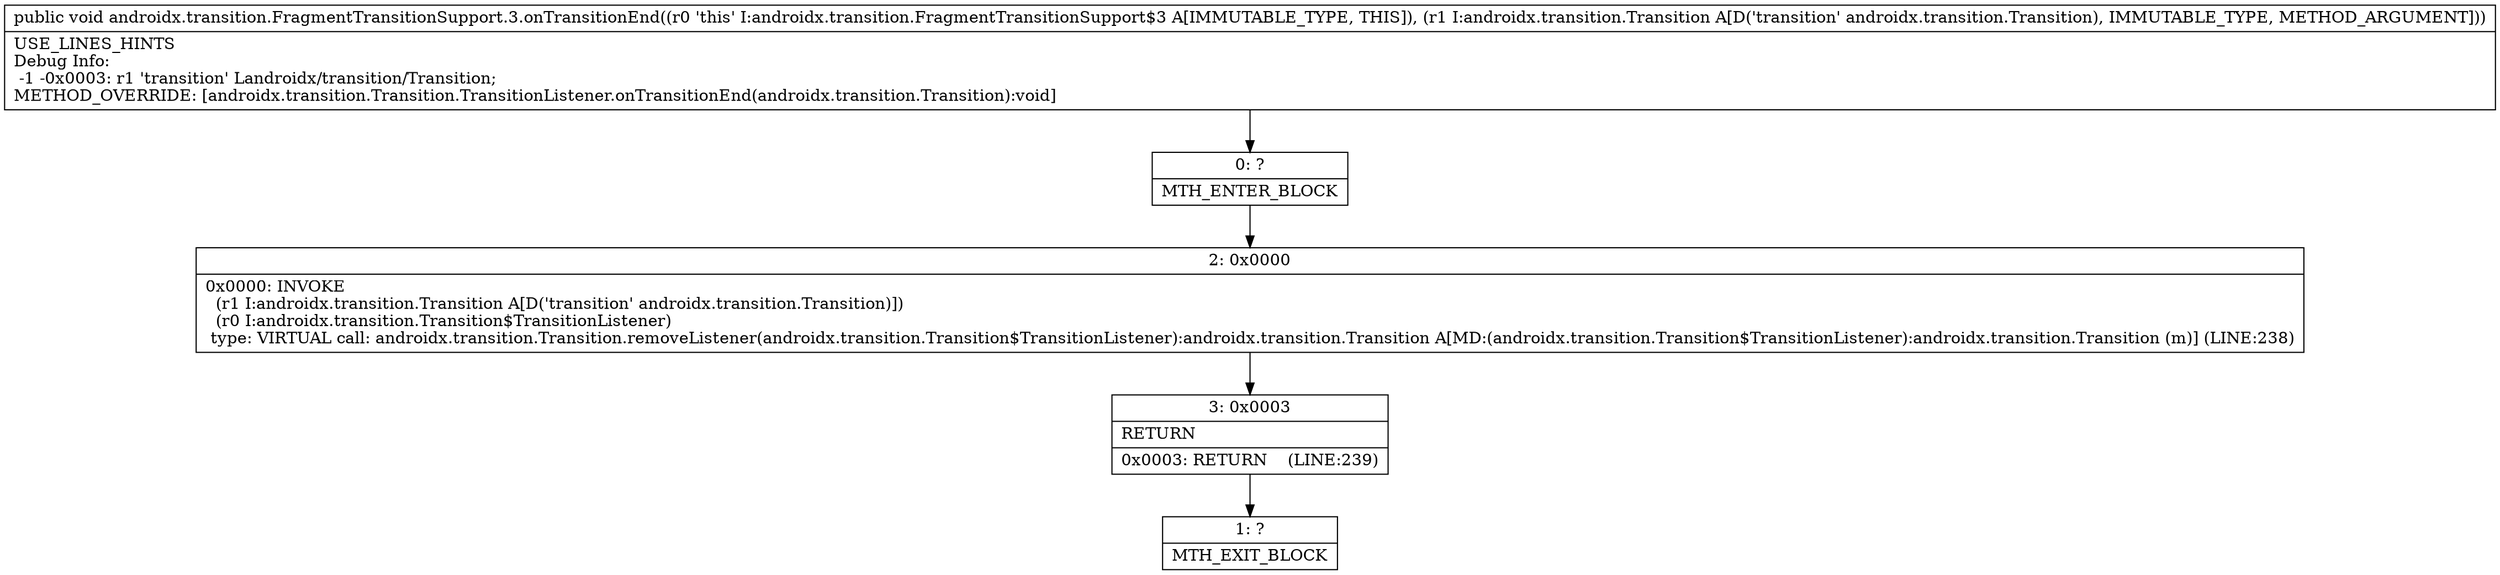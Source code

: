 digraph "CFG forandroidx.transition.FragmentTransitionSupport.3.onTransitionEnd(Landroidx\/transition\/Transition;)V" {
Node_0 [shape=record,label="{0\:\ ?|MTH_ENTER_BLOCK\l}"];
Node_2 [shape=record,label="{2\:\ 0x0000|0x0000: INVOKE  \l  (r1 I:androidx.transition.Transition A[D('transition' androidx.transition.Transition)])\l  (r0 I:androidx.transition.Transition$TransitionListener)\l type: VIRTUAL call: androidx.transition.Transition.removeListener(androidx.transition.Transition$TransitionListener):androidx.transition.Transition A[MD:(androidx.transition.Transition$TransitionListener):androidx.transition.Transition (m)] (LINE:238)\l}"];
Node_3 [shape=record,label="{3\:\ 0x0003|RETURN\l|0x0003: RETURN    (LINE:239)\l}"];
Node_1 [shape=record,label="{1\:\ ?|MTH_EXIT_BLOCK\l}"];
MethodNode[shape=record,label="{public void androidx.transition.FragmentTransitionSupport.3.onTransitionEnd((r0 'this' I:androidx.transition.FragmentTransitionSupport$3 A[IMMUTABLE_TYPE, THIS]), (r1 I:androidx.transition.Transition A[D('transition' androidx.transition.Transition), IMMUTABLE_TYPE, METHOD_ARGUMENT]))  | USE_LINES_HINTS\lDebug Info:\l  \-1 \-0x0003: r1 'transition' Landroidx\/transition\/Transition;\lMETHOD_OVERRIDE: [androidx.transition.Transition.TransitionListener.onTransitionEnd(androidx.transition.Transition):void]\l}"];
MethodNode -> Node_0;Node_0 -> Node_2;
Node_2 -> Node_3;
Node_3 -> Node_1;
}

